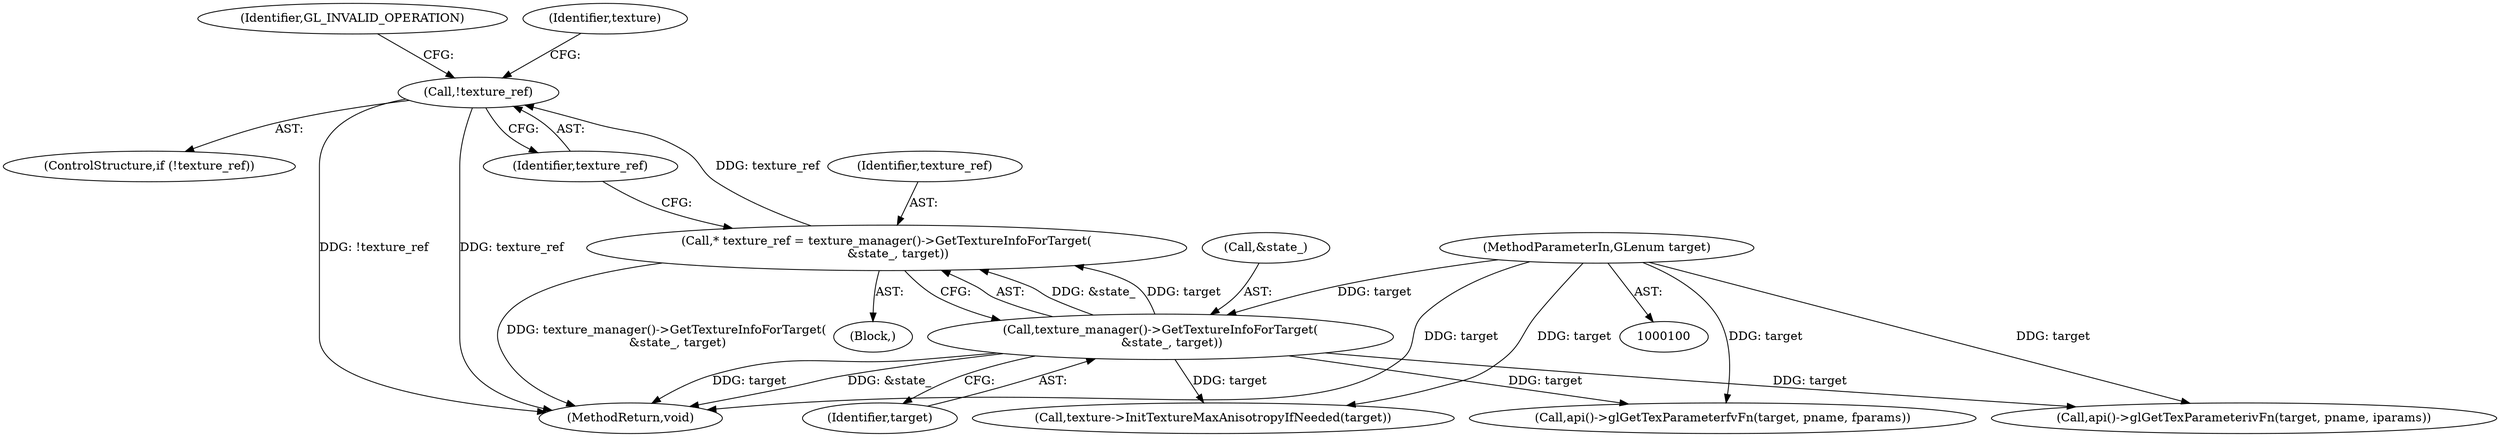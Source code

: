 digraph "0_Chrome_385508dc888ef15d272cdd2705b17996abc519d6@pointer" {
"1000115" [label="(Call,!texture_ref)"];
"1000108" [label="(Call,* texture_ref = texture_manager()->GetTextureInfoForTarget(\n      &state_, target))"];
"1000110" [label="(Call,texture_manager()->GetTextureInfoForTarget(\n      &state_, target))"];
"1000101" [label="(MethodParameterIn,GLenum target)"];
"1000114" [label="(ControlStructure,if (!texture_ref))"];
"1000101" [label="(MethodParameterIn,GLenum target)"];
"1000308" [label="(MethodReturn,void)"];
"1000298" [label="(Call,api()->glGetTexParameterfvFn(target, pname, fparams))"];
"1000113" [label="(Identifier,target)"];
"1000119" [label="(Identifier,GL_INVALID_OPERATION)"];
"1000115" [label="(Call,!texture_ref)"];
"1000110" [label="(Call,texture_manager()->GetTextureInfoForTarget(\n      &state_, target))"];
"1000111" [label="(Call,&state_)"];
"1000108" [label="(Call,* texture_ref = texture_manager()->GetTextureInfoForTarget(\n      &state_, target))"];
"1000125" [label="(Identifier,texture)"];
"1000109" [label="(Identifier,texture_ref)"];
"1000116" [label="(Identifier,texture_ref)"];
"1000106" [label="(Block,)"];
"1000304" [label="(Call,api()->glGetTexParameterivFn(target, pname, iparams))"];
"1000136" [label="(Call,texture->InitTextureMaxAnisotropyIfNeeded(target))"];
"1000115" -> "1000114"  [label="AST: "];
"1000115" -> "1000116"  [label="CFG: "];
"1000116" -> "1000115"  [label="AST: "];
"1000119" -> "1000115"  [label="CFG: "];
"1000125" -> "1000115"  [label="CFG: "];
"1000115" -> "1000308"  [label="DDG: !texture_ref"];
"1000115" -> "1000308"  [label="DDG: texture_ref"];
"1000108" -> "1000115"  [label="DDG: texture_ref"];
"1000108" -> "1000106"  [label="AST: "];
"1000108" -> "1000110"  [label="CFG: "];
"1000109" -> "1000108"  [label="AST: "];
"1000110" -> "1000108"  [label="AST: "];
"1000116" -> "1000108"  [label="CFG: "];
"1000108" -> "1000308"  [label="DDG: texture_manager()->GetTextureInfoForTarget(\n      &state_, target)"];
"1000110" -> "1000108"  [label="DDG: &state_"];
"1000110" -> "1000108"  [label="DDG: target"];
"1000110" -> "1000113"  [label="CFG: "];
"1000111" -> "1000110"  [label="AST: "];
"1000113" -> "1000110"  [label="AST: "];
"1000110" -> "1000308"  [label="DDG: target"];
"1000110" -> "1000308"  [label="DDG: &state_"];
"1000101" -> "1000110"  [label="DDG: target"];
"1000110" -> "1000136"  [label="DDG: target"];
"1000110" -> "1000298"  [label="DDG: target"];
"1000110" -> "1000304"  [label="DDG: target"];
"1000101" -> "1000100"  [label="AST: "];
"1000101" -> "1000308"  [label="DDG: target"];
"1000101" -> "1000136"  [label="DDG: target"];
"1000101" -> "1000298"  [label="DDG: target"];
"1000101" -> "1000304"  [label="DDG: target"];
}
